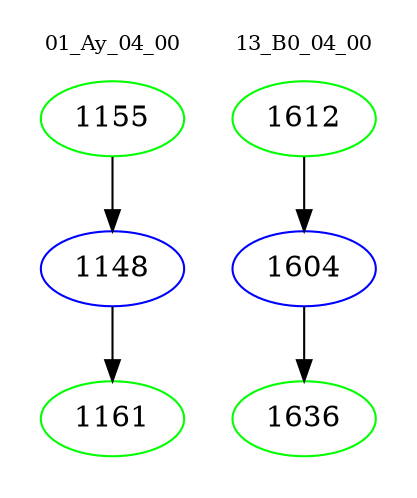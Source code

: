 digraph{
subgraph cluster_0 {
color = white
label = "01_Ay_04_00";
fontsize=10;
T0_1155 [label="1155", color="green"]
T0_1155 -> T0_1148 [color="black"]
T0_1148 [label="1148", color="blue"]
T0_1148 -> T0_1161 [color="black"]
T0_1161 [label="1161", color="green"]
}
subgraph cluster_1 {
color = white
label = "13_B0_04_00";
fontsize=10;
T1_1612 [label="1612", color="green"]
T1_1612 -> T1_1604 [color="black"]
T1_1604 [label="1604", color="blue"]
T1_1604 -> T1_1636 [color="black"]
T1_1636 [label="1636", color="green"]
}
}
